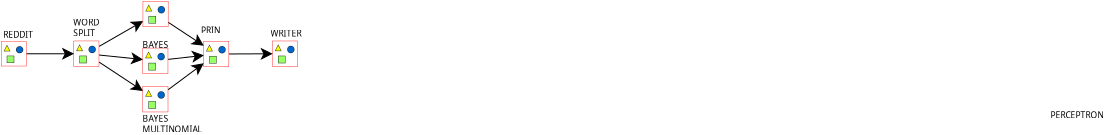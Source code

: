 <?xml version="1.0" encoding="UTF-8"?>
<dia:diagram xmlns:dia="http://www.lysator.liu.se/~alla/dia/">
  <dia:layer name="Background" visible="true" active="true">
    <dia:object type="Standard - Text" version="1" id="O0">
      <dia:attribute name="obj_pos">
        <dia:point val="0.794,3.081"/>
      </dia:attribute>
      <dia:attribute name="obj_bb">
        <dia:rectangle val="0.794,2.686;2.389,3.181"/>
      </dia:attribute>
      <dia:attribute name="text">
        <dia:composite type="text">
          <dia:attribute name="string">
            <dia:string>#REDDIT#</dia:string>
          </dia:attribute>
          <dia:attribute name="font">
            <dia:font family="sans" style="0" name="Helvetica"/>
          </dia:attribute>
          <dia:attribute name="height">
            <dia:real val="0.529"/>
          </dia:attribute>
          <dia:attribute name="pos">
            <dia:point val="0.794,3.081"/>
          </dia:attribute>
          <dia:attribute name="color">
            <dia:color val="#000000"/>
          </dia:attribute>
          <dia:attribute name="alignment">
            <dia:enum val="0"/>
          </dia:attribute>
        </dia:composite>
      </dia:attribute>
      <dia:attribute name="valign">
        <dia:enum val="3"/>
      </dia:attribute>
    </dia:object>
    <dia:object type="Standard - Image" version="0" id="O1">
      <dia:attribute name="obj_pos">
        <dia:point val="0.678,3.268"/>
      </dia:attribute>
      <dia:attribute name="obj_bb">
        <dia:rectangle val="0.663,3.253;1.974,4.524"/>
      </dia:attribute>
      <dia:attribute name="elem_corner">
        <dia:point val="0.678,3.268"/>
      </dia:attribute>
      <dia:attribute name="elem_width">
        <dia:real val="1.281"/>
      </dia:attribute>
      <dia:attribute name="elem_height">
        <dia:real val="1.242"/>
      </dia:attribute>
      <dia:attribute name="border_width">
        <dia:real val="0.03"/>
      </dia:attribute>
      <dia:attribute name="draw_border">
        <dia:boolean val="false"/>
      </dia:attribute>
      <dia:attribute name="keep_aspect">
        <dia:boolean val="true"/>
      </dia:attribute>
      <dia:attribute name="file">
        <dia:string>#sproud.png#</dia:string>
      </dia:attribute>
    </dia:object>
    <dia:object type="Standard - Image" version="0" id="O2">
      <dia:attribute name="obj_pos">
        <dia:point val="4.306,3.237"/>
      </dia:attribute>
      <dia:attribute name="obj_bb">
        <dia:rectangle val="4.291,3.222;5.602,4.547"/>
      </dia:attribute>
      <dia:attribute name="elem_corner">
        <dia:point val="4.306,3.237"/>
      </dia:attribute>
      <dia:attribute name="elem_width">
        <dia:real val="1.281"/>
      </dia:attribute>
      <dia:attribute name="elem_height">
        <dia:real val="1.295"/>
      </dia:attribute>
      <dia:attribute name="border_width">
        <dia:real val="0.03"/>
      </dia:attribute>
      <dia:attribute name="draw_border">
        <dia:boolean val="false"/>
      </dia:attribute>
      <dia:attribute name="keep_aspect">
        <dia:boolean val="true"/>
      </dia:attribute>
      <dia:attribute name="file">
        <dia:string>#bolt.png#</dia:string>
      </dia:attribute>
    </dia:object>
    <dia:object type="Standard - Line" version="0" id="O3">
      <dia:attribute name="obj_pos">
        <dia:point val="1.959,3.889"/>
      </dia:attribute>
      <dia:attribute name="obj_bb">
        <dia:rectangle val="1.944,3.602;4.312,4.17"/>
      </dia:attribute>
      <dia:attribute name="conn_endpoints">
        <dia:point val="1.959,3.889"/>
        <dia:point val="4.278,3.885"/>
      </dia:attribute>
      <dia:attribute name="numcp">
        <dia:int val="1"/>
      </dia:attribute>
      <dia:attribute name="line_width">
        <dia:real val="0.03"/>
      </dia:attribute>
      <dia:attribute name="end_arrow">
        <dia:enum val="22"/>
      </dia:attribute>
      <dia:attribute name="end_arrow_length">
        <dia:real val="0.5"/>
      </dia:attribute>
      <dia:attribute name="end_arrow_width">
        <dia:real val="0.5"/>
      </dia:attribute>
      <dia:connections>
        <dia:connection handle="0" to="O1" connection="4"/>
        <dia:connection handle="1" to="O2" connection="8"/>
      </dia:connections>
    </dia:object>
    <dia:object type="Standard - Text" version="1" id="O4">
      <dia:attribute name="obj_pos">
        <dia:point val="4.288,2.478"/>
      </dia:attribute>
      <dia:attribute name="obj_bb">
        <dia:rectangle val="4.288,2.083;5.793,3.107"/>
      </dia:attribute>
      <dia:attribute name="text">
        <dia:composite type="text">
          <dia:attribute name="string">
            <dia:string>#WORD 
SPLIT#</dia:string>
          </dia:attribute>
          <dia:attribute name="font">
            <dia:font family="sans" style="0" name="Helvetica"/>
          </dia:attribute>
          <dia:attribute name="height">
            <dia:real val="0.529"/>
          </dia:attribute>
          <dia:attribute name="pos">
            <dia:point val="4.288,2.478"/>
          </dia:attribute>
          <dia:attribute name="color">
            <dia:color val="#000000"/>
          </dia:attribute>
          <dia:attribute name="alignment">
            <dia:enum val="0"/>
          </dia:attribute>
        </dia:composite>
      </dia:attribute>
      <dia:attribute name="valign">
        <dia:enum val="3"/>
      </dia:attribute>
    </dia:object>
    <dia:object type="Standard - Image" version="0" id="O5">
      <dia:attribute name="obj_pos">
        <dia:point val="7.765,1.249"/>
      </dia:attribute>
      <dia:attribute name="obj_bb">
        <dia:rectangle val="7.75,1.234;9.061,2.559"/>
      </dia:attribute>
      <dia:attribute name="elem_corner">
        <dia:point val="7.765,1.249"/>
      </dia:attribute>
      <dia:attribute name="elem_width">
        <dia:real val="1.281"/>
      </dia:attribute>
      <dia:attribute name="elem_height">
        <dia:real val="1.295"/>
      </dia:attribute>
      <dia:attribute name="border_width">
        <dia:real val="0.03"/>
      </dia:attribute>
      <dia:attribute name="draw_border">
        <dia:boolean val="false"/>
      </dia:attribute>
      <dia:attribute name="keep_aspect">
        <dia:boolean val="true"/>
      </dia:attribute>
      <dia:attribute name="file">
        <dia:string>#bolt.png#</dia:string>
      </dia:attribute>
    </dia:object>
    <dia:object type="Standard - Image" version="0" id="O6">
      <dia:attribute name="obj_pos">
        <dia:point val="7.755,3.593"/>
      </dia:attribute>
      <dia:attribute name="obj_bb">
        <dia:rectangle val="7.74,3.578;9.051,4.903"/>
      </dia:attribute>
      <dia:attribute name="elem_corner">
        <dia:point val="7.755,3.593"/>
      </dia:attribute>
      <dia:attribute name="elem_width">
        <dia:real val="1.281"/>
      </dia:attribute>
      <dia:attribute name="elem_height">
        <dia:real val="1.295"/>
      </dia:attribute>
      <dia:attribute name="border_width">
        <dia:real val="0.03"/>
      </dia:attribute>
      <dia:attribute name="draw_border">
        <dia:boolean val="false"/>
      </dia:attribute>
      <dia:attribute name="keep_aspect">
        <dia:boolean val="true"/>
      </dia:attribute>
      <dia:attribute name="file">
        <dia:string>#bolt.png#</dia:string>
      </dia:attribute>
    </dia:object>
    <dia:object type="Standard - Line" version="0" id="O7">
      <dia:attribute name="obj_pos">
        <dia:point val="5.617,3.499"/>
      </dia:attribute>
      <dia:attribute name="obj_bb">
        <dia:rectangle val="5.597,2.261;7.764,3.519"/>
      </dia:attribute>
      <dia:attribute name="conn_endpoints">
        <dia:point val="5.617,3.499"/>
        <dia:point val="7.735,2.282"/>
      </dia:attribute>
      <dia:attribute name="numcp">
        <dia:int val="1"/>
      </dia:attribute>
      <dia:attribute name="line_width">
        <dia:real val="0.03"/>
      </dia:attribute>
      <dia:attribute name="end_arrow">
        <dia:enum val="22"/>
      </dia:attribute>
      <dia:attribute name="end_arrow_length">
        <dia:real val="0.5"/>
      </dia:attribute>
      <dia:attribute name="end_arrow_width">
        <dia:real val="0.5"/>
      </dia:attribute>
      <dia:connections>
        <dia:connection handle="0" to="O2" connection="8"/>
        <dia:connection handle="1" to="O5" connection="8"/>
      </dia:connections>
    </dia:object>
    <dia:object type="Standard - Text" version="1" id="O8">
      <dia:attribute name="obj_pos">
        <dia:point val="53.149,7.11"/>
      </dia:attribute>
      <dia:attribute name="obj_bb">
        <dia:rectangle val="53.149,6.715;55.966,7.21"/>
      </dia:attribute>
      <dia:attribute name="text">
        <dia:composite type="text">
          <dia:attribute name="string">
            <dia:string>#PERCEPTRON#</dia:string>
          </dia:attribute>
          <dia:attribute name="font">
            <dia:font family="sans" style="0" name="Helvetica"/>
          </dia:attribute>
          <dia:attribute name="height">
            <dia:real val="0.529"/>
          </dia:attribute>
          <dia:attribute name="pos">
            <dia:point val="53.149,7.11"/>
          </dia:attribute>
          <dia:attribute name="color">
            <dia:color val="#000000"/>
          </dia:attribute>
          <dia:attribute name="alignment">
            <dia:enum val="0"/>
          </dia:attribute>
        </dia:composite>
      </dia:attribute>
      <dia:attribute name="valign">
        <dia:enum val="3"/>
      </dia:attribute>
    </dia:object>
    <dia:object type="Standard - Text" version="1" id="O9">
      <dia:attribute name="obj_pos">
        <dia:point val="7.755,3.593"/>
      </dia:attribute>
      <dia:attribute name="obj_bb">
        <dia:rectangle val="7.755,3.198;9.095,3.693"/>
      </dia:attribute>
      <dia:attribute name="text">
        <dia:composite type="text">
          <dia:attribute name="string">
            <dia:string>#BAYES#</dia:string>
          </dia:attribute>
          <dia:attribute name="font">
            <dia:font family="sans" style="0" name="Helvetica"/>
          </dia:attribute>
          <dia:attribute name="height">
            <dia:real val="0.529"/>
          </dia:attribute>
          <dia:attribute name="pos">
            <dia:point val="7.755,3.593"/>
          </dia:attribute>
          <dia:attribute name="color">
            <dia:color val="#000000"/>
          </dia:attribute>
          <dia:attribute name="alignment">
            <dia:enum val="0"/>
          </dia:attribute>
        </dia:composite>
      </dia:attribute>
      <dia:attribute name="valign">
        <dia:enum val="3"/>
      </dia:attribute>
      <dia:connections>
        <dia:connection handle="0" to="O6" connection="0"/>
      </dia:connections>
    </dia:object>
    <dia:object type="Standard - Line" version="0" id="O10">
      <dia:attribute name="obj_pos">
        <dia:point val="5.617,3.953"/>
      </dia:attribute>
      <dia:attribute name="obj_bb">
        <dia:rectangle val="5.601,3.834;7.758,4.398"/>
      </dia:attribute>
      <dia:attribute name="conn_endpoints">
        <dia:point val="5.617,3.953"/>
        <dia:point val="7.725,4.171"/>
      </dia:attribute>
      <dia:attribute name="numcp">
        <dia:int val="1"/>
      </dia:attribute>
      <dia:attribute name="line_width">
        <dia:real val="0.03"/>
      </dia:attribute>
      <dia:attribute name="end_arrow">
        <dia:enum val="22"/>
      </dia:attribute>
      <dia:attribute name="end_arrow_length">
        <dia:real val="0.5"/>
      </dia:attribute>
      <dia:attribute name="end_arrow_width">
        <dia:real val="0.5"/>
      </dia:attribute>
      <dia:connections>
        <dia:connection handle="0" to="O2" connection="8"/>
        <dia:connection handle="1" to="O6" connection="8"/>
      </dia:connections>
    </dia:object>
    <dia:object type="Standard - Image" version="0" id="O11">
      <dia:attribute name="obj_pos">
        <dia:point val="7.757,5.512"/>
      </dia:attribute>
      <dia:attribute name="obj_bb">
        <dia:rectangle val="7.742,5.497;9.053,6.822"/>
      </dia:attribute>
      <dia:attribute name="elem_corner">
        <dia:point val="7.757,5.512"/>
      </dia:attribute>
      <dia:attribute name="elem_width">
        <dia:real val="1.281"/>
      </dia:attribute>
      <dia:attribute name="elem_height">
        <dia:real val="1.295"/>
      </dia:attribute>
      <dia:attribute name="border_width">
        <dia:real val="0.03"/>
      </dia:attribute>
      <dia:attribute name="draw_border">
        <dia:boolean val="false"/>
      </dia:attribute>
      <dia:attribute name="keep_aspect">
        <dia:boolean val="true"/>
      </dia:attribute>
      <dia:attribute name="file">
        <dia:string>#bolt.png#</dia:string>
      </dia:attribute>
    </dia:object>
    <dia:object type="Standard - Text" version="1" id="O12">
      <dia:attribute name="obj_pos">
        <dia:point val="7.755,7.292"/>
      </dia:attribute>
      <dia:attribute name="obj_bb">
        <dia:rectangle val="7.755,6.897;10.655,7.921"/>
      </dia:attribute>
      <dia:attribute name="text">
        <dia:composite type="text">
          <dia:attribute name="string">
            <dia:string>#BAYES 
MULTINOMIAL#</dia:string>
          </dia:attribute>
          <dia:attribute name="font">
            <dia:font family="sans" style="0" name="Helvetica"/>
          </dia:attribute>
          <dia:attribute name="height">
            <dia:real val="0.529"/>
          </dia:attribute>
          <dia:attribute name="pos">
            <dia:point val="7.755,7.292"/>
          </dia:attribute>
          <dia:attribute name="color">
            <dia:color val="#000000"/>
          </dia:attribute>
          <dia:attribute name="alignment">
            <dia:enum val="0"/>
          </dia:attribute>
        </dia:composite>
      </dia:attribute>
      <dia:attribute name="valign">
        <dia:enum val="3"/>
      </dia:attribute>
    </dia:object>
    <dia:object type="Standard - Line" version="0" id="O13">
      <dia:attribute name="obj_pos">
        <dia:point val="5.615,4.325"/>
      </dia:attribute>
      <dia:attribute name="obj_bb">
        <dia:rectangle val="5.595,4.305;7.757,5.739"/>
      </dia:attribute>
      <dia:attribute name="conn_endpoints">
        <dia:point val="5.615,4.325"/>
        <dia:point val="7.729,5.719"/>
      </dia:attribute>
      <dia:attribute name="numcp">
        <dia:int val="1"/>
      </dia:attribute>
      <dia:attribute name="line_width">
        <dia:real val="0.03"/>
      </dia:attribute>
      <dia:attribute name="end_arrow">
        <dia:enum val="22"/>
      </dia:attribute>
      <dia:attribute name="end_arrow_length">
        <dia:real val="0.5"/>
      </dia:attribute>
      <dia:attribute name="end_arrow_width">
        <dia:real val="0.5"/>
      </dia:attribute>
      <dia:connections>
        <dia:connection handle="0" to="O2" connection="8"/>
        <dia:connection handle="1" to="O11" connection="8"/>
      </dia:connections>
    </dia:object>
    <dia:object type="Standard - Image" version="0" id="O14">
      <dia:attribute name="obj_pos">
        <dia:point val="10.799,3.249"/>
      </dia:attribute>
      <dia:attribute name="obj_bb">
        <dia:rectangle val="10.784,3.234;12.095,4.559"/>
      </dia:attribute>
      <dia:attribute name="elem_corner">
        <dia:point val="10.799,3.249"/>
      </dia:attribute>
      <dia:attribute name="elem_width">
        <dia:real val="1.281"/>
      </dia:attribute>
      <dia:attribute name="elem_height">
        <dia:real val="1.295"/>
      </dia:attribute>
      <dia:attribute name="border_width">
        <dia:real val="0.03"/>
      </dia:attribute>
      <dia:attribute name="draw_border">
        <dia:boolean val="false"/>
      </dia:attribute>
      <dia:attribute name="keep_aspect">
        <dia:boolean val="true"/>
      </dia:attribute>
      <dia:attribute name="file">
        <dia:string>#bolt.png#</dia:string>
      </dia:attribute>
    </dia:object>
    <dia:object type="Standard - Line" version="0" id="O15">
      <dia:attribute name="obj_pos">
        <dia:point val="9.076,2.338"/>
      </dia:attribute>
      <dia:attribute name="obj_bb">
        <dia:rectangle val="9.055,2.318;10.797,3.476"/>
      </dia:attribute>
      <dia:attribute name="conn_endpoints">
        <dia:point val="9.076,2.338"/>
        <dia:point val="10.77,3.455"/>
      </dia:attribute>
      <dia:attribute name="numcp">
        <dia:int val="1"/>
      </dia:attribute>
      <dia:attribute name="line_width">
        <dia:real val="0.03"/>
      </dia:attribute>
      <dia:attribute name="end_arrow">
        <dia:enum val="22"/>
      </dia:attribute>
      <dia:attribute name="end_arrow_length">
        <dia:real val="0.5"/>
      </dia:attribute>
      <dia:attribute name="end_arrow_width">
        <dia:real val="0.5"/>
      </dia:attribute>
      <dia:connections>
        <dia:connection handle="0" to="O5" connection="8"/>
        <dia:connection handle="1" to="O14" connection="8"/>
      </dia:connections>
    </dia:object>
    <dia:object type="Standard - Line" version="0" id="O16">
      <dia:attribute name="obj_pos">
        <dia:point val="9.066,4.164"/>
      </dia:attribute>
      <dia:attribute name="obj_bb">
        <dia:rectangle val="9.05,3.75;10.802,4.314"/>
      </dia:attribute>
      <dia:attribute name="conn_endpoints">
        <dia:point val="9.066,4.164"/>
        <dia:point val="10.769,3.972"/>
      </dia:attribute>
      <dia:attribute name="numcp">
        <dia:int val="1"/>
      </dia:attribute>
      <dia:attribute name="line_width">
        <dia:real val="0.03"/>
      </dia:attribute>
      <dia:attribute name="end_arrow">
        <dia:enum val="22"/>
      </dia:attribute>
      <dia:attribute name="end_arrow_length">
        <dia:real val="0.5"/>
      </dia:attribute>
      <dia:attribute name="end_arrow_width">
        <dia:real val="0.5"/>
      </dia:attribute>
      <dia:connections>
        <dia:connection handle="0" to="O6" connection="8"/>
        <dia:connection handle="1" to="O14" connection="8"/>
      </dia:connections>
    </dia:object>
    <dia:object type="Standard - Line" version="0" id="O17">
      <dia:attribute name="obj_pos">
        <dia:point val="9.066,5.662"/>
      </dia:attribute>
      <dia:attribute name="obj_bb">
        <dia:rectangle val="9.045,4.373;10.798,5.683"/>
      </dia:attribute>
      <dia:attribute name="conn_endpoints">
        <dia:point val="9.066,5.662"/>
        <dia:point val="10.771,4.394"/>
      </dia:attribute>
      <dia:attribute name="numcp">
        <dia:int val="1"/>
      </dia:attribute>
      <dia:attribute name="line_width">
        <dia:real val="0.03"/>
      </dia:attribute>
      <dia:attribute name="end_arrow">
        <dia:enum val="22"/>
      </dia:attribute>
      <dia:attribute name="end_arrow_length">
        <dia:real val="0.5"/>
      </dia:attribute>
      <dia:attribute name="end_arrow_width">
        <dia:real val="0.5"/>
      </dia:attribute>
      <dia:connections>
        <dia:connection handle="0" to="O11" connection="8"/>
        <dia:connection handle="1" to="O14" connection="8"/>
      </dia:connections>
    </dia:object>
    <dia:object type="Standard - Text" version="1" id="O18">
      <dia:attribute name="obj_pos">
        <dia:point val="14.154,3.026"/>
      </dia:attribute>
      <dia:attribute name="obj_bb">
        <dia:rectangle val="14.154,2.631;15.812,3.126"/>
      </dia:attribute>
      <dia:attribute name="text">
        <dia:composite type="text">
          <dia:attribute name="string">
            <dia:string>#WRITER#</dia:string>
          </dia:attribute>
          <dia:attribute name="font">
            <dia:font family="sans" style="0" name="Helvetica"/>
          </dia:attribute>
          <dia:attribute name="height">
            <dia:real val="0.529"/>
          </dia:attribute>
          <dia:attribute name="pos">
            <dia:point val="14.154,3.026"/>
          </dia:attribute>
          <dia:attribute name="color">
            <dia:color val="#000000"/>
          </dia:attribute>
          <dia:attribute name="alignment">
            <dia:enum val="0"/>
          </dia:attribute>
        </dia:composite>
      </dia:attribute>
      <dia:attribute name="valign">
        <dia:enum val="3"/>
      </dia:attribute>
    </dia:object>
    <dia:object type="Standard - Image" version="0" id="O19">
      <dia:attribute name="obj_pos">
        <dia:point val="14.238,3.238"/>
      </dia:attribute>
      <dia:attribute name="obj_bb">
        <dia:rectangle val="14.223,3.223;15.534,4.548"/>
      </dia:attribute>
      <dia:attribute name="elem_corner">
        <dia:point val="14.238,3.238"/>
      </dia:attribute>
      <dia:attribute name="elem_width">
        <dia:real val="1.281"/>
      </dia:attribute>
      <dia:attribute name="elem_height">
        <dia:real val="1.295"/>
      </dia:attribute>
      <dia:attribute name="border_width">
        <dia:real val="0.03"/>
      </dia:attribute>
      <dia:attribute name="draw_border">
        <dia:boolean val="false"/>
      </dia:attribute>
      <dia:attribute name="keep_aspect">
        <dia:boolean val="true"/>
      </dia:attribute>
      <dia:attribute name="file">
        <dia:string>#bolt.png#</dia:string>
      </dia:attribute>
    </dia:object>
    <dia:object type="Standard - Line" version="0" id="O20">
      <dia:attribute name="obj_pos">
        <dia:point val="12.081,3.897"/>
      </dia:attribute>
      <dia:attribute name="obj_bb">
        <dia:rectangle val="12.065,3.607;14.242,4.174"/>
      </dia:attribute>
      <dia:attribute name="conn_endpoints">
        <dia:point val="12.081,3.897"/>
        <dia:point val="14.209,3.888"/>
      </dia:attribute>
      <dia:attribute name="numcp">
        <dia:int val="1"/>
      </dia:attribute>
      <dia:attribute name="line_width">
        <dia:real val="0.03"/>
      </dia:attribute>
      <dia:attribute name="end_arrow">
        <dia:enum val="22"/>
      </dia:attribute>
      <dia:attribute name="end_arrow_length">
        <dia:real val="0.5"/>
      </dia:attribute>
      <dia:attribute name="end_arrow_width">
        <dia:real val="0.5"/>
      </dia:attribute>
      <dia:connections>
        <dia:connection handle="0" to="O14" connection="4"/>
        <dia:connection handle="1" to="O19" connection="8"/>
      </dia:connections>
    </dia:object>
    <dia:object type="Standard - Text" version="1" id="O21">
      <dia:attribute name="obj_pos">
        <dia:point val="10.682,2.871"/>
      </dia:attribute>
      <dia:attribute name="obj_bb">
        <dia:rectangle val="10.682,2.476;11.675,2.971"/>
      </dia:attribute>
      <dia:attribute name="text">
        <dia:composite type="text">
          <dia:attribute name="string">
            <dia:string>#PRIN#</dia:string>
          </dia:attribute>
          <dia:attribute name="font">
            <dia:font family="sans" style="0" name="Helvetica"/>
          </dia:attribute>
          <dia:attribute name="height">
            <dia:real val="0.529"/>
          </dia:attribute>
          <dia:attribute name="pos">
            <dia:point val="10.682,2.871"/>
          </dia:attribute>
          <dia:attribute name="color">
            <dia:color val="#000000"/>
          </dia:attribute>
          <dia:attribute name="alignment">
            <dia:enum val="0"/>
          </dia:attribute>
        </dia:composite>
      </dia:attribute>
      <dia:attribute name="valign">
        <dia:enum val="3"/>
      </dia:attribute>
    </dia:object>
  </dia:layer>
</dia:diagram>
